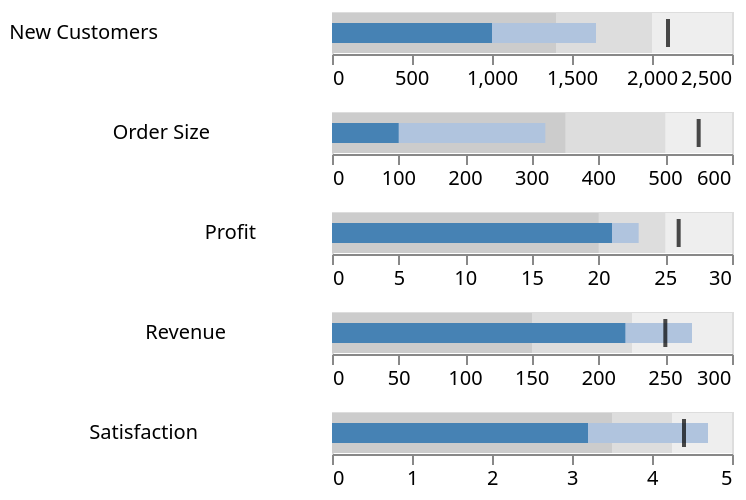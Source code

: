 {
  "$schema": "https://vega.github.io/schema/vega/v4.json",
  "description": "A simple bar chart with embedded data.",
  "autosize": "pad",
  "padding": 5,
  "data": [
    {
      "name": "source_0",
      "values": [
        {
          "title": "Revenue",
          "subtitle": "US$, in thousands",
          "ranges": [150, 225, 300],
          "measures": [220, 270],
          "markers": [250]
        },
        {
          "title": "Profit",
          "subtitle": "%",
          "ranges": [20, 25, 30],
          "measures": [21, 23],
          "markers": [26]
        },
        {
          "title": "Order Size",
          "subtitle": "US$, average",
          "ranges": [350, 500, 600],
          "measures": [100, 320],
          "markers": [550]
        },
        {
          "title": "New Customers",
          "subtitle": "count",
          "ranges": [1400, 2000, 2500],
          "measures": [1000, 1650],
          "markers": [2100]
        },
        {
          "title": "Satisfaction",
          "subtitle": "out of 5",
          "ranges": [3.5, 4.25, 5],
          "measures": [3.2, 4.7],
          "markers": [4.4]
        }
      ]
    },
    {
      "name": "data_0",
      "source": "source_0",
      "transform": [
        {
          "type": "formula",
          "expr": "datum[\"ranges\"] && datum[\"ranges\"][\"2\"]",
          "as": "ranges.2"
        },
        {
          "type": "formula",
          "expr": "datum[\"ranges\"] && datum[\"ranges\"][\"1\"]",
          "as": "ranges.1"
        },
        {
          "type": "formula",
          "expr": "datum[\"ranges\"] && datum[\"ranges\"][\"0\"]",
          "as": "ranges.0"
        },
        {
          "type": "formula",
          "expr": "datum[\"measures\"] && datum[\"measures\"][\"1\"]",
          "as": "measures.1"
        },
        {
          "type": "formula",
          "expr": "datum[\"measures\"] && datum[\"measures\"][\"0\"]",
          "as": "measures.0"
        },
        {
          "type": "formula",
          "expr": "datum[\"markers\"] && datum[\"markers\"][\"0\"]",
          "as": "markers.0"
        }
      ]
    },
    {
      "name": "row_domain",
      "source": "data_0",
      "transform": [{"type": "aggregate", "groupby": ["title"]}]
    }
  ],
  "signals": [
    {"name": "child_width", "value": 200},
    {"name": "child_height", "value": 21}
  ],
  "layout": {
    "padding": {"row": 10, "column": 10},
    "columns": 1,
    "bounds": "full",
    "align": "all"
  },
  "marks": [
    {
      "name": "row_header",
      "type": "group",
      "role": "row-header",
      "from": {"data": "row_domain"},
      "sort": {"field": "datum[\"title\"]", "order": "ascending"},
      "title": {
        "text": {"signal": "''+parent[\"title\"]"},
        "offset": 10,
        "orient": "left",
        "style": "guide-label",
        "angle": 0,
        "baseline": "middle",
        "encode": {"update": {"align": {"value": "right"}}}
      },
      "encode": {"update": {"height": {"signal": "child_height"}}}
    },
    {
      "name": "cell",
      "type": "group",
      "style": "cell",
      "from": {
        "facet": {"name": "facet", "data": "data_0", "groupby": ["title"]}
      },
      "sort": {"field": ["datum[\"title\"]"], "order": ["ascending"]},
      "encode": {
        "update": {
          "width": {"signal": "child_width"},
          "height": {"signal": "child_height"}
        }
      },
      "marks": [
        {
          "name": "child_layer_0_marks",
          "type": "rect",
          "style": ["bar"],
          "from": {"data": "facet"},
          "encode": {
            "update": {
              "fill": [
                {
                  "test": "datum[\"ranges.2\"] === null || isNaN(datum[\"ranges.2\"])",
                  "value": null
                },
                {"value": "#eee"}
              ],
              "tooltip": {
                "signal": "{\"ranges[2]\": format(datum[\"ranges.2\"], \"\")}"
              },
              "x": {"scale": "child_x", "field": "ranges\\.2"},
              "x2": {"scale": "child_x", "value": 0},
              "yc": {"signal": "child_height", "mult": 0.5},
              "height": {"value": 20}
            }
          }
        },
        {
          "name": "child_layer_1_marks",
          "type": "rect",
          "style": ["bar"],
          "from": {"data": "facet"},
          "encode": {
            "update": {
              "fill": [
                {
                  "test": "datum[\"ranges.1\"] === null || isNaN(datum[\"ranges.1\"])",
                  "value": null
                },
                {"value": "#ddd"}
              ],
              "tooltip": {
                "signal": "{\"ranges[1]\": format(datum[\"ranges.1\"], \"\")}"
              },
              "x": {"scale": "child_x", "field": "ranges\\.1"},
              "x2": {"scale": "child_x", "value": 0},
              "yc": {"signal": "child_height", "mult": 0.5},
              "height": {"value": 20}
            }
          }
        },
        {
          "name": "child_layer_2_marks",
          "type": "rect",
          "style": ["bar"],
          "from": {"data": "facet"},
          "encode": {
            "update": {
              "fill": [
                {
                  "test": "datum[\"ranges.0\"] === null || isNaN(datum[\"ranges.0\"])",
                  "value": null
                },
                {"value": "#ccc"}
              ],
              "tooltip": {
                "signal": "{\"ranges[0]\": format(datum[\"ranges.0\"], \"\")}"
              },
              "x": {"scale": "child_x", "field": "ranges\\.0"},
              "x2": {"scale": "child_x", "value": 0},
              "yc": {"signal": "child_height", "mult": 0.5},
              "height": {"value": 20}
            }
          }
        },
        {
          "name": "child_layer_3_marks",
          "type": "rect",
          "style": ["bar"],
          "from": {"data": "facet"},
          "encode": {
            "update": {
              "fill": [
                {
                  "test": "datum[\"measures.1\"] === null || isNaN(datum[\"measures.1\"])",
                  "value": null
                },
                {"value": "lightsteelblue"}
              ],
              "tooltip": {
                "signal": "{\"measures[1]\": format(datum[\"measures.1\"], \"\")}"
              },
              "x": {"scale": "child_x", "field": "measures\\.1"},
              "x2": {"scale": "child_x", "value": 0},
              "yc": {"signal": "child_height", "mult": 0.5},
              "height": {"value": 10}
            }
          }
        },
        {
          "name": "child_layer_4_marks",
          "type": "rect",
          "style": ["bar"],
          "from": {"data": "facet"},
          "encode": {
            "update": {
              "fill": [
                {
                  "test": "datum[\"measures.0\"] === null || isNaN(datum[\"measures.0\"])",
                  "value": null
                },
                {"value": "steelblue"}
              ],
              "tooltip": {
                "signal": "{\"measures[0]\": format(datum[\"measures.0\"], \"\")}"
              },
              "x": {"scale": "child_x", "field": "measures\\.0"},
              "x2": {"scale": "child_x", "value": 0},
              "yc": {"signal": "child_height", "mult": 0.5},
              "height": {"value": 10}
            }
          }
        },
        {
          "name": "child_layer_5_marks",
          "type": "rect",
          "style": ["tick"],
          "from": {"data": "facet"},
          "encode": {
            "update": {
              "opacity": {"value": 0.7},
              "fill": [
                {
                  "test": "datum[\"markers.0\"] === null || isNaN(datum[\"markers.0\"])",
                  "value": null
                },
                {"value": "black"}
              ],
              "tooltip": {
                "signal": "{\"markers[0]\": format(datum[\"markers.0\"], \"\")}"
              },
              "xc": {"scale": "child_x", "field": "markers\\.0"},
              "yc": {"signal": "child_height", "mult": 0.5},
              "height": {"value": 14},
              "width": {"value": 2}
            }
          }
        }
      ],
      "scales": [
        {
          "name": "child_x",
          "type": "linear",
          "domain": {
            "data": "facet",
            "fields": [
              "ranges\\.2",
              "ranges\\.1",
              "ranges\\.0",
              "measures\\.1",
              "measures\\.0",
              "markers\\.0"
            ]
          },
          "range": [0, {"signal": "child_width"}],
          "nice": false,
          "zero": true
        }
      ],
      "axes": [
        {
          "scale": "child_x",
          "orient": "bottom",
          "grid": false,
          "labelFlush": true,
          "labelOverlap": true,
          "tickCount": {"signal": "ceil(child_width/40)"},
          "zindex": 1
        },
        {
          "scale": "child_x",
          "orient": "bottom",
          "grid": true,
          "tickCount": {"signal": "ceil(child_width/40)"},
          "domain": false,
          "labels": false,
          "maxExtent": 0,
          "minExtent": 0,
          "ticks": false,
          "zindex": 0
        }
      ]
    }
  ],
  "config": {"axisY": {"minExtent": 30}}
}
